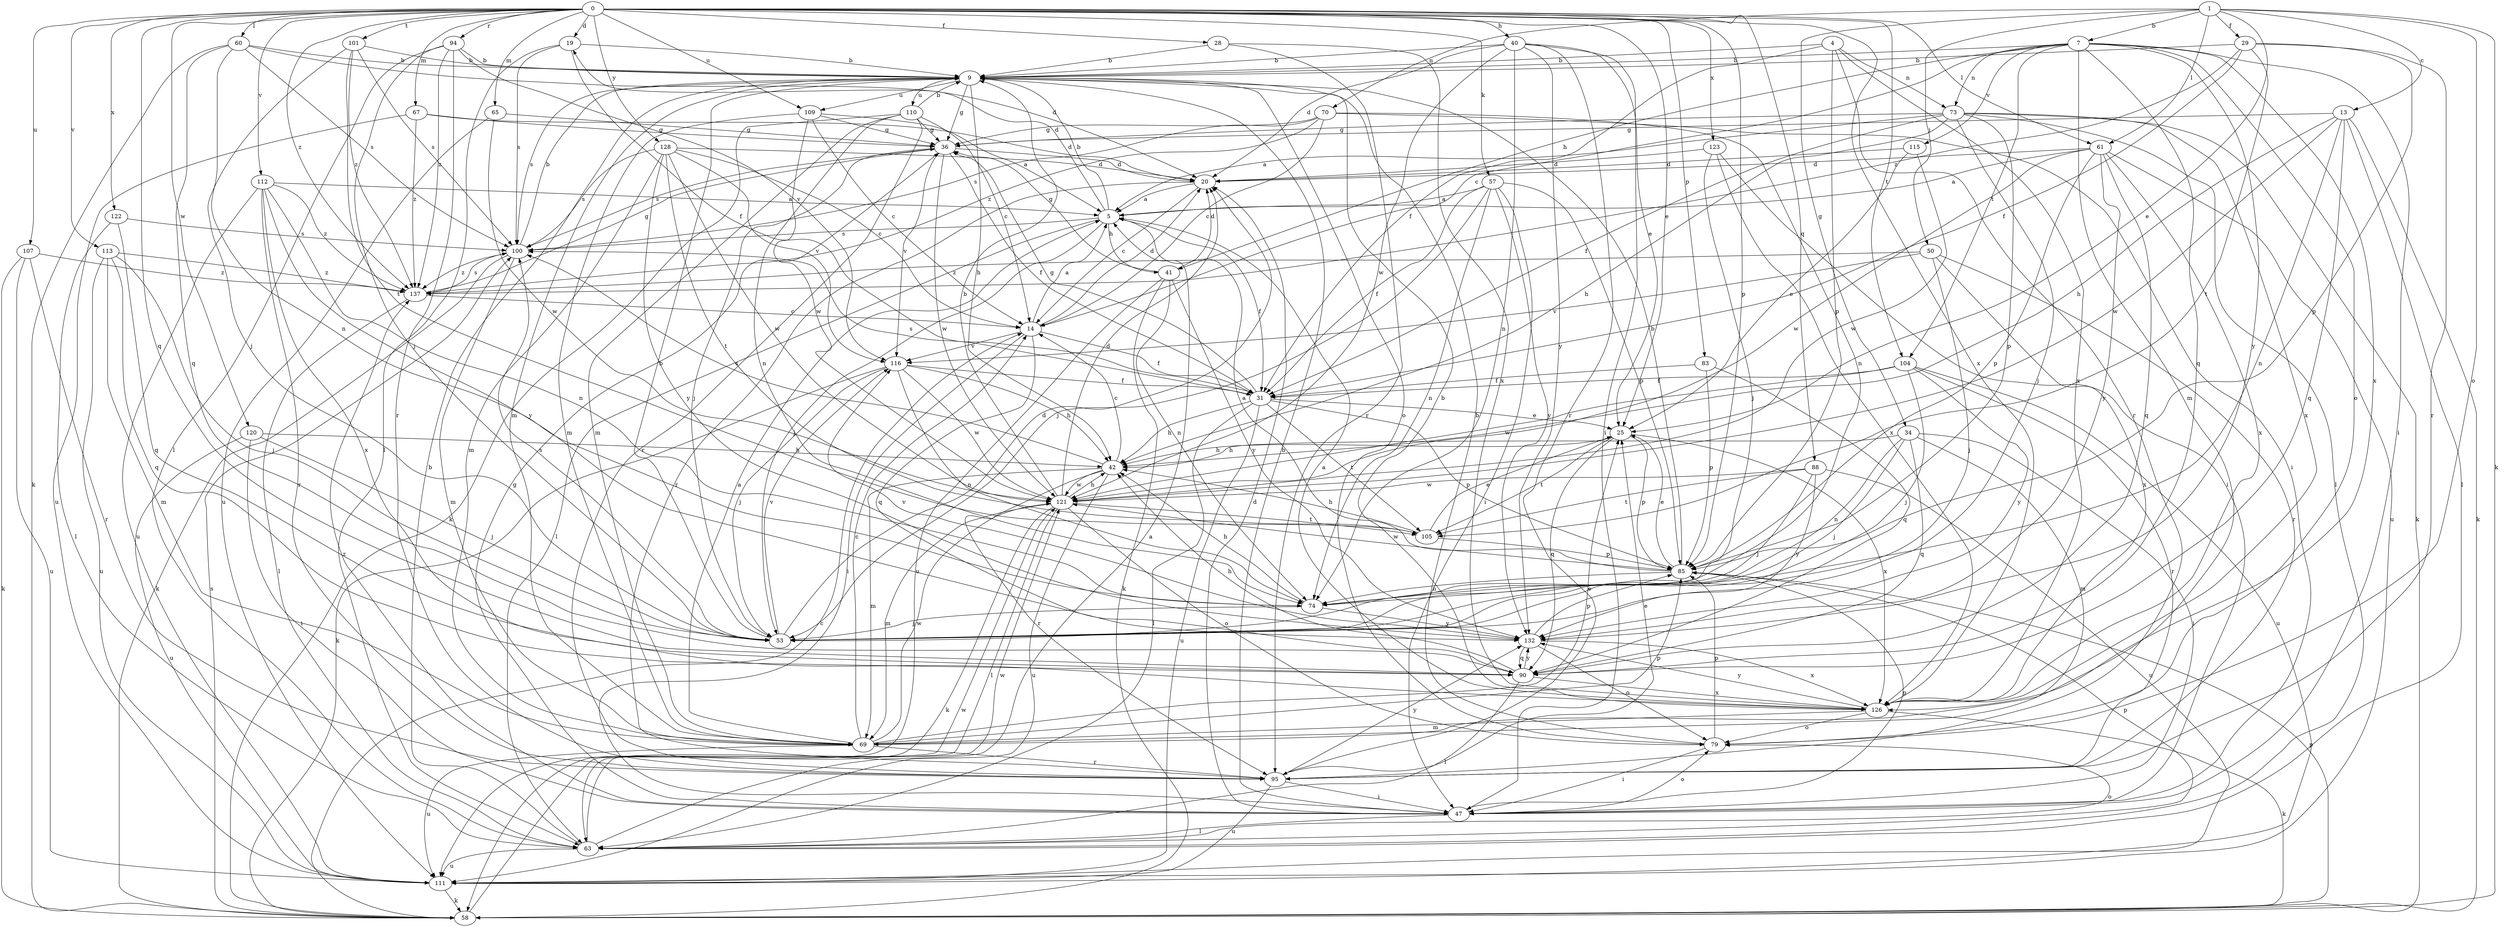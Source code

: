 strict digraph  {
0;
1;
4;
5;
7;
9;
13;
14;
19;
20;
25;
28;
29;
31;
34;
36;
40;
41;
42;
47;
50;
53;
57;
58;
60;
61;
63;
65;
67;
69;
70;
73;
74;
79;
83;
85;
88;
90;
94;
95;
100;
101;
104;
105;
107;
109;
110;
111;
112;
113;
115;
116;
120;
121;
122;
123;
126;
128;
132;
137;
0 -> 19  [label=d];
0 -> 25  [label=e];
0 -> 28  [label=f];
0 -> 40  [label=h];
0 -> 57  [label=k];
0 -> 60  [label=l];
0 -> 61  [label=l];
0 -> 65  [label=m];
0 -> 67  [label=m];
0 -> 83  [label=p];
0 -> 85  [label=p];
0 -> 88  [label=q];
0 -> 90  [label=q];
0 -> 94  [label=r];
0 -> 101  [label=t];
0 -> 104  [label=t];
0 -> 107  [label=u];
0 -> 109  [label=u];
0 -> 112  [label=v];
0 -> 113  [label=v];
0 -> 120  [label=w];
0 -> 122  [label=x];
0 -> 123  [label=x];
0 -> 126  [label=x];
0 -> 128  [label=y];
0 -> 137  [label=z];
1 -> 7  [label=b];
1 -> 13  [label=c];
1 -> 25  [label=e];
1 -> 29  [label=f];
1 -> 34  [label=g];
1 -> 50  [label=j];
1 -> 58  [label=k];
1 -> 61  [label=l];
1 -> 70  [label=n];
1 -> 79  [label=o];
4 -> 9  [label=b];
4 -> 31  [label=f];
4 -> 73  [label=n];
4 -> 85  [label=p];
4 -> 95  [label=r];
4 -> 126  [label=x];
5 -> 9  [label=b];
5 -> 19  [label=d];
5 -> 31  [label=f];
5 -> 41  [label=h];
5 -> 53  [label=j];
5 -> 63  [label=l];
5 -> 100  [label=s];
7 -> 9  [label=b];
7 -> 14  [label=c];
7 -> 41  [label=h];
7 -> 47  [label=i];
7 -> 69  [label=m];
7 -> 73  [label=n];
7 -> 79  [label=o];
7 -> 90  [label=q];
7 -> 104  [label=t];
7 -> 115  [label=v];
7 -> 126  [label=x];
7 -> 132  [label=y];
9 -> 36  [label=g];
9 -> 42  [label=h];
9 -> 69  [label=m];
9 -> 79  [label=o];
9 -> 100  [label=s];
9 -> 109  [label=u];
9 -> 110  [label=u];
13 -> 36  [label=g];
13 -> 42  [label=h];
13 -> 58  [label=k];
13 -> 63  [label=l];
13 -> 74  [label=n];
13 -> 90  [label=q];
13 -> 121  [label=w];
14 -> 5  [label=a];
14 -> 20  [label=d];
14 -> 31  [label=f];
14 -> 47  [label=i];
14 -> 90  [label=q];
14 -> 116  [label=v];
19 -> 9  [label=b];
19 -> 31  [label=f];
19 -> 63  [label=l];
19 -> 100  [label=s];
20 -> 5  [label=a];
20 -> 14  [label=c];
20 -> 95  [label=r];
25 -> 42  [label=h];
25 -> 85  [label=p];
25 -> 90  [label=q];
25 -> 105  [label=t];
25 -> 126  [label=x];
28 -> 9  [label=b];
28 -> 95  [label=r];
28 -> 126  [label=x];
29 -> 9  [label=b];
29 -> 31  [label=f];
29 -> 85  [label=p];
29 -> 95  [label=r];
29 -> 105  [label=t];
29 -> 137  [label=z];
31 -> 25  [label=e];
31 -> 36  [label=g];
31 -> 42  [label=h];
31 -> 63  [label=l];
31 -> 85  [label=p];
31 -> 100  [label=s];
31 -> 105  [label=t];
31 -> 111  [label=u];
34 -> 42  [label=h];
34 -> 47  [label=i];
34 -> 53  [label=j];
34 -> 69  [label=m];
34 -> 74  [label=n];
34 -> 90  [label=q];
36 -> 20  [label=d];
36 -> 31  [label=f];
36 -> 53  [label=j];
36 -> 100  [label=s];
36 -> 116  [label=v];
36 -> 121  [label=w];
40 -> 9  [label=b];
40 -> 20  [label=d];
40 -> 25  [label=e];
40 -> 47  [label=i];
40 -> 74  [label=n];
40 -> 95  [label=r];
40 -> 121  [label=w];
40 -> 132  [label=y];
41 -> 20  [label=d];
41 -> 36  [label=g];
41 -> 58  [label=k];
41 -> 74  [label=n];
41 -> 111  [label=u];
41 -> 132  [label=y];
42 -> 14  [label=c];
42 -> 69  [label=m];
42 -> 95  [label=r];
42 -> 100  [label=s];
42 -> 111  [label=u];
42 -> 121  [label=w];
47 -> 9  [label=b];
47 -> 20  [label=d];
47 -> 36  [label=g];
47 -> 63  [label=l];
47 -> 79  [label=o];
47 -> 85  [label=p];
47 -> 137  [label=z];
50 -> 53  [label=j];
50 -> 95  [label=r];
50 -> 116  [label=v];
50 -> 126  [label=x];
50 -> 137  [label=z];
53 -> 9  [label=b];
53 -> 20  [label=d];
53 -> 100  [label=s];
53 -> 116  [label=v];
57 -> 5  [label=a];
57 -> 31  [label=f];
57 -> 47  [label=i];
57 -> 53  [label=j];
57 -> 74  [label=n];
57 -> 85  [label=p];
57 -> 132  [label=y];
58 -> 14  [label=c];
58 -> 85  [label=p];
58 -> 100  [label=s];
58 -> 121  [label=w];
60 -> 9  [label=b];
60 -> 20  [label=d];
60 -> 58  [label=k];
60 -> 74  [label=n];
60 -> 90  [label=q];
60 -> 100  [label=s];
61 -> 5  [label=a];
61 -> 20  [label=d];
61 -> 85  [label=p];
61 -> 90  [label=q];
61 -> 111  [label=u];
61 -> 121  [label=w];
61 -> 126  [label=x];
61 -> 132  [label=y];
63 -> 5  [label=a];
63 -> 9  [label=b];
63 -> 79  [label=o];
63 -> 85  [label=p];
63 -> 111  [label=u];
63 -> 121  [label=w];
65 -> 36  [label=g];
65 -> 111  [label=u];
65 -> 121  [label=w];
67 -> 20  [label=d];
67 -> 36  [label=g];
67 -> 111  [label=u];
67 -> 137  [label=z];
69 -> 5  [label=a];
69 -> 14  [label=c];
69 -> 25  [label=e];
69 -> 85  [label=p];
69 -> 95  [label=r];
69 -> 111  [label=u];
69 -> 121  [label=w];
70 -> 14  [label=c];
70 -> 36  [label=g];
70 -> 47  [label=i];
70 -> 74  [label=n];
70 -> 100  [label=s];
70 -> 137  [label=z];
73 -> 5  [label=a];
73 -> 31  [label=f];
73 -> 36  [label=g];
73 -> 42  [label=h];
73 -> 53  [label=j];
73 -> 58  [label=k];
73 -> 63  [label=l];
73 -> 85  [label=p];
73 -> 126  [label=x];
74 -> 42  [label=h];
74 -> 53  [label=j];
74 -> 132  [label=y];
79 -> 9  [label=b];
79 -> 47  [label=i];
79 -> 85  [label=p];
83 -> 31  [label=f];
83 -> 85  [label=p];
83 -> 90  [label=q];
85 -> 5  [label=a];
85 -> 9  [label=b];
85 -> 25  [label=e];
85 -> 74  [label=n];
85 -> 121  [label=w];
88 -> 53  [label=j];
88 -> 105  [label=t];
88 -> 111  [label=u];
88 -> 121  [label=w];
88 -> 132  [label=y];
90 -> 42  [label=h];
90 -> 63  [label=l];
90 -> 126  [label=x];
90 -> 132  [label=y];
94 -> 9  [label=b];
94 -> 53  [label=j];
94 -> 63  [label=l];
94 -> 95  [label=r];
94 -> 116  [label=v];
94 -> 137  [label=z];
95 -> 25  [label=e];
95 -> 47  [label=i];
95 -> 111  [label=u];
95 -> 132  [label=y];
100 -> 9  [label=b];
100 -> 58  [label=k];
100 -> 69  [label=m];
100 -> 137  [label=z];
101 -> 9  [label=b];
101 -> 53  [label=j];
101 -> 100  [label=s];
101 -> 105  [label=t];
101 -> 137  [label=z];
104 -> 31  [label=f];
104 -> 53  [label=j];
104 -> 95  [label=r];
104 -> 111  [label=u];
104 -> 121  [label=w];
104 -> 132  [label=y];
105 -> 25  [label=e];
105 -> 42  [label=h];
105 -> 85  [label=p];
107 -> 58  [label=k];
107 -> 95  [label=r];
107 -> 111  [label=u];
107 -> 137  [label=z];
109 -> 5  [label=a];
109 -> 14  [label=c];
109 -> 36  [label=g];
109 -> 69  [label=m];
109 -> 121  [label=w];
110 -> 9  [label=b];
110 -> 14  [label=c];
110 -> 36  [label=g];
110 -> 58  [label=k];
110 -> 69  [label=m];
110 -> 74  [label=n];
110 -> 95  [label=r];
111 -> 58  [label=k];
112 -> 5  [label=a];
112 -> 74  [label=n];
112 -> 95  [label=r];
112 -> 111  [label=u];
112 -> 126  [label=x];
112 -> 132  [label=y];
112 -> 137  [label=z];
113 -> 53  [label=j];
113 -> 69  [label=m];
113 -> 90  [label=q];
113 -> 111  [label=u];
113 -> 137  [label=z];
115 -> 20  [label=d];
115 -> 25  [label=e];
115 -> 121  [label=w];
116 -> 31  [label=f];
116 -> 42  [label=h];
116 -> 53  [label=j];
116 -> 58  [label=k];
116 -> 74  [label=n];
116 -> 121  [label=w];
120 -> 42  [label=h];
120 -> 47  [label=i];
120 -> 53  [label=j];
120 -> 111  [label=u];
121 -> 9  [label=b];
121 -> 20  [label=d];
121 -> 42  [label=h];
121 -> 58  [label=k];
121 -> 63  [label=l];
121 -> 69  [label=m];
121 -> 79  [label=o];
121 -> 105  [label=t];
122 -> 63  [label=l];
122 -> 90  [label=q];
122 -> 100  [label=s];
123 -> 20  [label=d];
123 -> 47  [label=i];
123 -> 53  [label=j];
123 -> 126  [label=x];
126 -> 5  [label=a];
126 -> 9  [label=b];
126 -> 58  [label=k];
126 -> 69  [label=m];
126 -> 79  [label=o];
126 -> 132  [label=y];
128 -> 14  [label=c];
128 -> 20  [label=d];
128 -> 69  [label=m];
128 -> 100  [label=s];
128 -> 105  [label=t];
128 -> 116  [label=v];
128 -> 121  [label=w];
128 -> 132  [label=y];
132 -> 79  [label=o];
132 -> 85  [label=p];
132 -> 90  [label=q];
132 -> 116  [label=v];
132 -> 126  [label=x];
137 -> 14  [label=c];
137 -> 36  [label=g];
137 -> 63  [label=l];
137 -> 100  [label=s];
}
